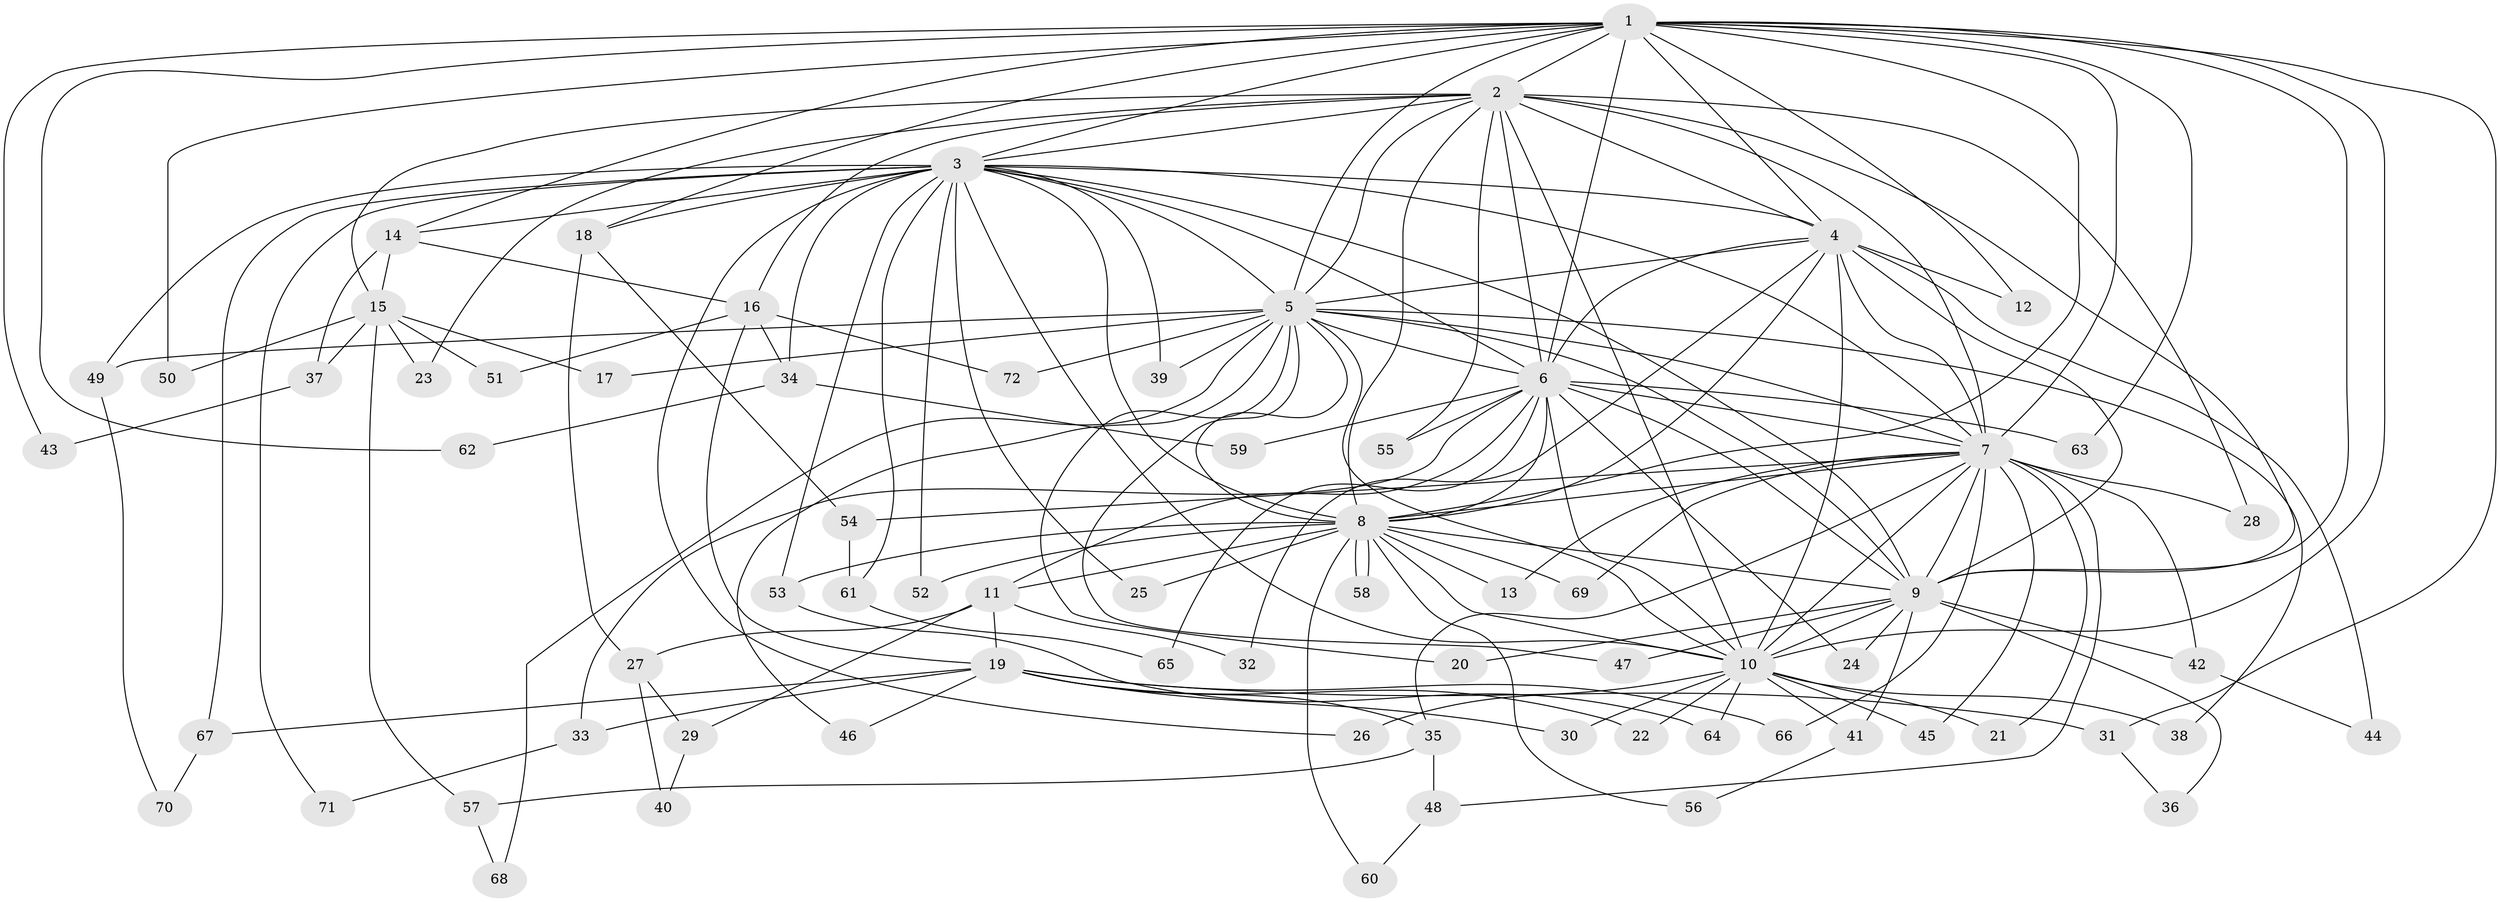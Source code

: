 // coarse degree distribution, {8: 0.047619047619047616, 14: 0.047619047619047616, 11: 0.09523809523809523, 10: 0.047619047619047616, 4: 0.047619047619047616, 7: 0.047619047619047616, 5: 0.09523809523809523, 9: 0.047619047619047616, 2: 0.42857142857142855, 3: 0.047619047619047616, 1: 0.047619047619047616}
// Generated by graph-tools (version 1.1) at 2025/17/03/04/25 18:17:42]
// undirected, 72 vertices, 169 edges
graph export_dot {
graph [start="1"]
  node [color=gray90,style=filled];
  1;
  2;
  3;
  4;
  5;
  6;
  7;
  8;
  9;
  10;
  11;
  12;
  13;
  14;
  15;
  16;
  17;
  18;
  19;
  20;
  21;
  22;
  23;
  24;
  25;
  26;
  27;
  28;
  29;
  30;
  31;
  32;
  33;
  34;
  35;
  36;
  37;
  38;
  39;
  40;
  41;
  42;
  43;
  44;
  45;
  46;
  47;
  48;
  49;
  50;
  51;
  52;
  53;
  54;
  55;
  56;
  57;
  58;
  59;
  60;
  61;
  62;
  63;
  64;
  65;
  66;
  67;
  68;
  69;
  70;
  71;
  72;
  1 -- 2;
  1 -- 3;
  1 -- 4;
  1 -- 5;
  1 -- 6;
  1 -- 7;
  1 -- 8;
  1 -- 9;
  1 -- 10;
  1 -- 12;
  1 -- 14;
  1 -- 18;
  1 -- 31;
  1 -- 43;
  1 -- 50;
  1 -- 62;
  1 -- 63;
  2 -- 3;
  2 -- 4;
  2 -- 5;
  2 -- 6;
  2 -- 7;
  2 -- 8;
  2 -- 9;
  2 -- 10;
  2 -- 15;
  2 -- 16;
  2 -- 23;
  2 -- 28;
  2 -- 55;
  3 -- 4;
  3 -- 5;
  3 -- 6;
  3 -- 7;
  3 -- 8;
  3 -- 9;
  3 -- 10;
  3 -- 14;
  3 -- 18;
  3 -- 25;
  3 -- 26;
  3 -- 34;
  3 -- 39;
  3 -- 49;
  3 -- 52;
  3 -- 53;
  3 -- 61;
  3 -- 67;
  3 -- 71;
  4 -- 5;
  4 -- 6;
  4 -- 7;
  4 -- 8;
  4 -- 9;
  4 -- 10;
  4 -- 12;
  4 -- 32;
  4 -- 44;
  5 -- 6;
  5 -- 7;
  5 -- 8;
  5 -- 9;
  5 -- 10;
  5 -- 17;
  5 -- 20;
  5 -- 38;
  5 -- 39;
  5 -- 46;
  5 -- 47;
  5 -- 49;
  5 -- 68;
  5 -- 72;
  6 -- 7;
  6 -- 8;
  6 -- 9;
  6 -- 10;
  6 -- 11;
  6 -- 24;
  6 -- 33;
  6 -- 55;
  6 -- 59;
  6 -- 63;
  6 -- 65;
  7 -- 8;
  7 -- 9;
  7 -- 10;
  7 -- 13;
  7 -- 21;
  7 -- 28;
  7 -- 35;
  7 -- 42;
  7 -- 45;
  7 -- 48;
  7 -- 54;
  7 -- 66;
  7 -- 69;
  8 -- 9;
  8 -- 10;
  8 -- 11;
  8 -- 13;
  8 -- 25;
  8 -- 52;
  8 -- 53;
  8 -- 56;
  8 -- 58;
  8 -- 58;
  8 -- 60;
  8 -- 69;
  9 -- 10;
  9 -- 20;
  9 -- 24;
  9 -- 36;
  9 -- 41;
  9 -- 42;
  9 -- 47;
  10 -- 21;
  10 -- 22;
  10 -- 26;
  10 -- 30;
  10 -- 38;
  10 -- 41;
  10 -- 45;
  10 -- 64;
  11 -- 19;
  11 -- 27;
  11 -- 29;
  11 -- 32;
  14 -- 15;
  14 -- 16;
  14 -- 37;
  15 -- 17;
  15 -- 23;
  15 -- 37;
  15 -- 50;
  15 -- 51;
  15 -- 57;
  16 -- 19;
  16 -- 34;
  16 -- 51;
  16 -- 72;
  18 -- 27;
  18 -- 54;
  19 -- 22;
  19 -- 30;
  19 -- 31;
  19 -- 33;
  19 -- 35;
  19 -- 46;
  19 -- 66;
  19 -- 67;
  27 -- 29;
  27 -- 40;
  29 -- 40;
  31 -- 36;
  33 -- 71;
  34 -- 59;
  34 -- 62;
  35 -- 48;
  35 -- 57;
  37 -- 43;
  41 -- 56;
  42 -- 44;
  48 -- 60;
  49 -- 70;
  53 -- 64;
  54 -- 61;
  57 -- 68;
  61 -- 65;
  67 -- 70;
}
